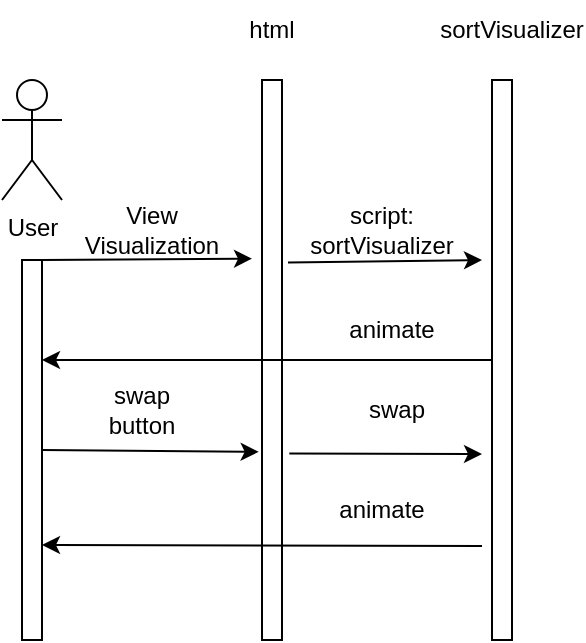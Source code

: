 <mxfile version="16.6.6" type="github">
  <diagram id="mfs63I2pWONTZXY-teti" name="Page-1">
    <mxGraphModel dx="735" dy="1049" grid="1" gridSize="10" guides="1" tooltips="1" connect="1" arrows="1" fold="1" page="1" pageScale="1" pageWidth="850" pageHeight="1100" math="0" shadow="0">
      <root>
        <mxCell id="0" />
        <mxCell id="1" parent="0" />
        <mxCell id="4AfvLGZ91NmIXbaDwsSE-1" value="User" style="shape=umlActor;verticalLabelPosition=bottom;verticalAlign=top;html=1;outlineConnect=0;" parent="1" vertex="1">
          <mxGeometry x="170" y="280" width="30" height="60" as="geometry" />
        </mxCell>
        <mxCell id="wVVqegMXX3sOwlUOKb7j-1" value="" style="rounded=0;whiteSpace=wrap;html=1;" vertex="1" parent="1">
          <mxGeometry x="180" y="370" width="10" height="190" as="geometry" />
        </mxCell>
        <mxCell id="wVVqegMXX3sOwlUOKb7j-2" value="" style="rounded=0;whiteSpace=wrap;html=1;" vertex="1" parent="1">
          <mxGeometry x="300" y="280" width="10" height="280" as="geometry" />
        </mxCell>
        <mxCell id="wVVqegMXX3sOwlUOKb7j-3" value="" style="rounded=0;whiteSpace=wrap;html=1;" vertex="1" parent="1">
          <mxGeometry x="415" y="280" width="10" height="280" as="geometry" />
        </mxCell>
        <mxCell id="wVVqegMXX3sOwlUOKb7j-4" value="sortVisualizer" style="text;html=1;strokeColor=none;fillColor=none;align=center;verticalAlign=middle;whiteSpace=wrap;rounded=0;" vertex="1" parent="1">
          <mxGeometry x="395" y="240" width="60" height="30" as="geometry" />
        </mxCell>
        <mxCell id="wVVqegMXX3sOwlUOKb7j-10" value="" style="endArrow=classic;html=1;rounded=0;exitX=1;exitY=0;exitDx=0;exitDy=0;entryX=-0.5;entryY=0.319;entryDx=0;entryDy=0;entryPerimeter=0;" edge="1" parent="1" source="wVVqegMXX3sOwlUOKb7j-1" target="wVVqegMXX3sOwlUOKb7j-2">
          <mxGeometry width="50" height="50" relative="1" as="geometry">
            <mxPoint x="350" y="560" as="sourcePoint" />
            <mxPoint x="290" y="370" as="targetPoint" />
            <Array as="points" />
          </mxGeometry>
        </mxCell>
        <mxCell id="wVVqegMXX3sOwlUOKb7j-11" value="View Visualization" style="text;html=1;strokeColor=none;fillColor=none;align=center;verticalAlign=middle;whiteSpace=wrap;rounded=0;" vertex="1" parent="1">
          <mxGeometry x="215" y="340" width="60" height="30" as="geometry" />
        </mxCell>
        <mxCell id="wVVqegMXX3sOwlUOKb7j-12" value="" style="endArrow=classic;html=1;rounded=0;exitX=1.3;exitY=0.326;exitDx=0;exitDy=0;exitPerimeter=0;" edge="1" parent="1" source="wVVqegMXX3sOwlUOKb7j-2">
          <mxGeometry width="50" height="50" relative="1" as="geometry">
            <mxPoint x="350" y="550" as="sourcePoint" />
            <mxPoint x="410" y="370" as="targetPoint" />
          </mxGeometry>
        </mxCell>
        <mxCell id="wVVqegMXX3sOwlUOKb7j-13" value="script: sortVisualizer" style="text;html=1;strokeColor=none;fillColor=none;align=center;verticalAlign=middle;whiteSpace=wrap;rounded=0;" vertex="1" parent="1">
          <mxGeometry x="330" y="340" width="60" height="30" as="geometry" />
        </mxCell>
        <mxCell id="wVVqegMXX3sOwlUOKb7j-15" value="html" style="text;html=1;strokeColor=none;fillColor=none;align=center;verticalAlign=middle;whiteSpace=wrap;rounded=0;" vertex="1" parent="1">
          <mxGeometry x="275" y="240" width="60" height="30" as="geometry" />
        </mxCell>
        <mxCell id="wVVqegMXX3sOwlUOKb7j-16" value="" style="endArrow=classic;html=1;rounded=0;exitX=0;exitY=0.5;exitDx=0;exitDy=0;" edge="1" parent="1" source="wVVqegMXX3sOwlUOKb7j-3">
          <mxGeometry width="50" height="50" relative="1" as="geometry">
            <mxPoint x="350" y="540" as="sourcePoint" />
            <mxPoint x="190" y="420" as="targetPoint" />
          </mxGeometry>
        </mxCell>
        <mxCell id="wVVqegMXX3sOwlUOKb7j-17" value="animate" style="text;html=1;strokeColor=none;fillColor=none;align=center;verticalAlign=middle;whiteSpace=wrap;rounded=0;" vertex="1" parent="1">
          <mxGeometry x="335" y="390" width="60" height="30" as="geometry" />
        </mxCell>
        <mxCell id="wVVqegMXX3sOwlUOKb7j-18" value="" style="endArrow=classic;html=1;rounded=0;entryX=-0.167;entryY=0.664;entryDx=0;entryDy=0;entryPerimeter=0;" edge="1" parent="1" source="wVVqegMXX3sOwlUOKb7j-1" target="wVVqegMXX3sOwlUOKb7j-2">
          <mxGeometry width="50" height="50" relative="1" as="geometry">
            <mxPoint x="350" y="540" as="sourcePoint" />
            <mxPoint x="400" y="490" as="targetPoint" />
          </mxGeometry>
        </mxCell>
        <mxCell id="wVVqegMXX3sOwlUOKb7j-19" value="swap button" style="text;html=1;strokeColor=none;fillColor=none;align=center;verticalAlign=middle;whiteSpace=wrap;rounded=0;" vertex="1" parent="1">
          <mxGeometry x="210" y="430" width="60" height="30" as="geometry" />
        </mxCell>
        <mxCell id="wVVqegMXX3sOwlUOKb7j-20" value="" style="endArrow=classic;html=1;rounded=0;exitX=1.367;exitY=0.667;exitDx=0;exitDy=0;exitPerimeter=0;" edge="1" parent="1" source="wVVqegMXX3sOwlUOKb7j-2">
          <mxGeometry width="50" height="50" relative="1" as="geometry">
            <mxPoint x="350" y="540" as="sourcePoint" />
            <mxPoint x="410" y="467" as="targetPoint" />
          </mxGeometry>
        </mxCell>
        <mxCell id="wVVqegMXX3sOwlUOKb7j-21" value="swap" style="text;html=1;strokeColor=none;fillColor=none;align=center;verticalAlign=middle;whiteSpace=wrap;rounded=0;" vertex="1" parent="1">
          <mxGeometry x="340" y="430" width="55" height="30" as="geometry" />
        </mxCell>
        <mxCell id="wVVqegMXX3sOwlUOKb7j-22" value="" style="endArrow=classic;html=1;rounded=0;entryX=1;entryY=0.75;entryDx=0;entryDy=0;" edge="1" parent="1" target="wVVqegMXX3sOwlUOKb7j-1">
          <mxGeometry width="50" height="50" relative="1" as="geometry">
            <mxPoint x="410" y="513" as="sourcePoint" />
            <mxPoint x="400" y="490" as="targetPoint" />
          </mxGeometry>
        </mxCell>
        <mxCell id="wVVqegMXX3sOwlUOKb7j-23" value="animate" style="text;html=1;strokeColor=none;fillColor=none;align=center;verticalAlign=middle;whiteSpace=wrap;rounded=0;" vertex="1" parent="1">
          <mxGeometry x="330" y="480" width="60" height="30" as="geometry" />
        </mxCell>
      </root>
    </mxGraphModel>
  </diagram>
</mxfile>
